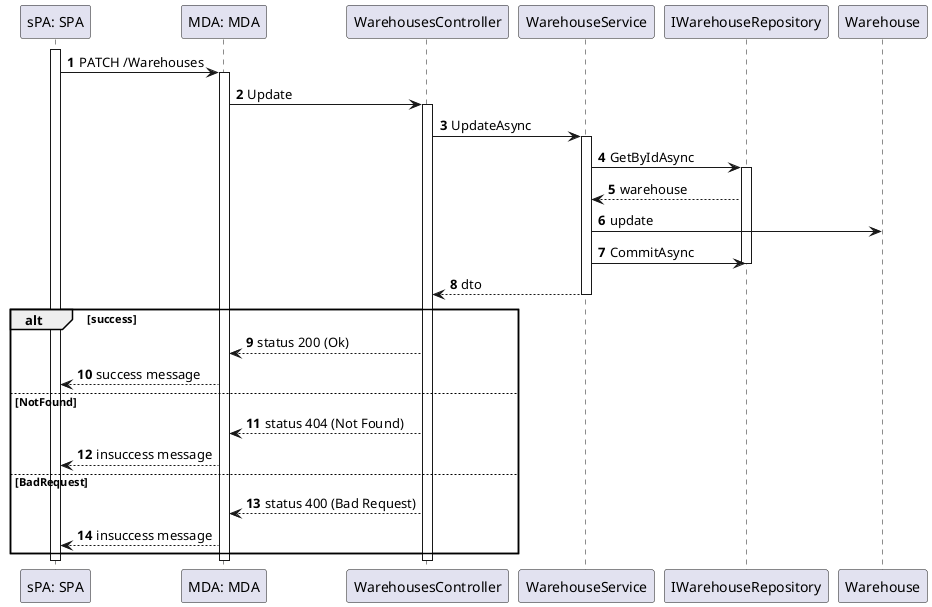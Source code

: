 @startuml
'https://plantuml.com/sequence-diagram

autonumber
participant "sPA: SPA" as sPA
participant "MDA: MDA" as MDA 
participant "WarehousesController" as controller
participant "WarehouseService" as service
participant "IWarehouseRepository" as repository




activate sPA
sPA -> MDA : PATCH /Warehouses

activate MDA

MDA -> controller :  Update

activate controller

controller-> service : UpdateAsync

activate service

service -> repository : GetByIdAsync
activate repository

repository --> service : warehouse


service -> Warehouse : update

service -> repository : CommitAsync
deactivate repository

service --> controller : dto
deactivate service

alt success
controller --> MDA : status 200 (Ok)

MDA --> sPA : success message
else NotFound
controller --> MDA : status 404 (Not Found)

MDA --> sPA : insuccess message
else BadRequest
controller --> MDA : status 400 (Bad Request)

MDA --> sPA : insuccess message
end
deactivate controller

deactivate MDA


deactivate sPA



@enduml